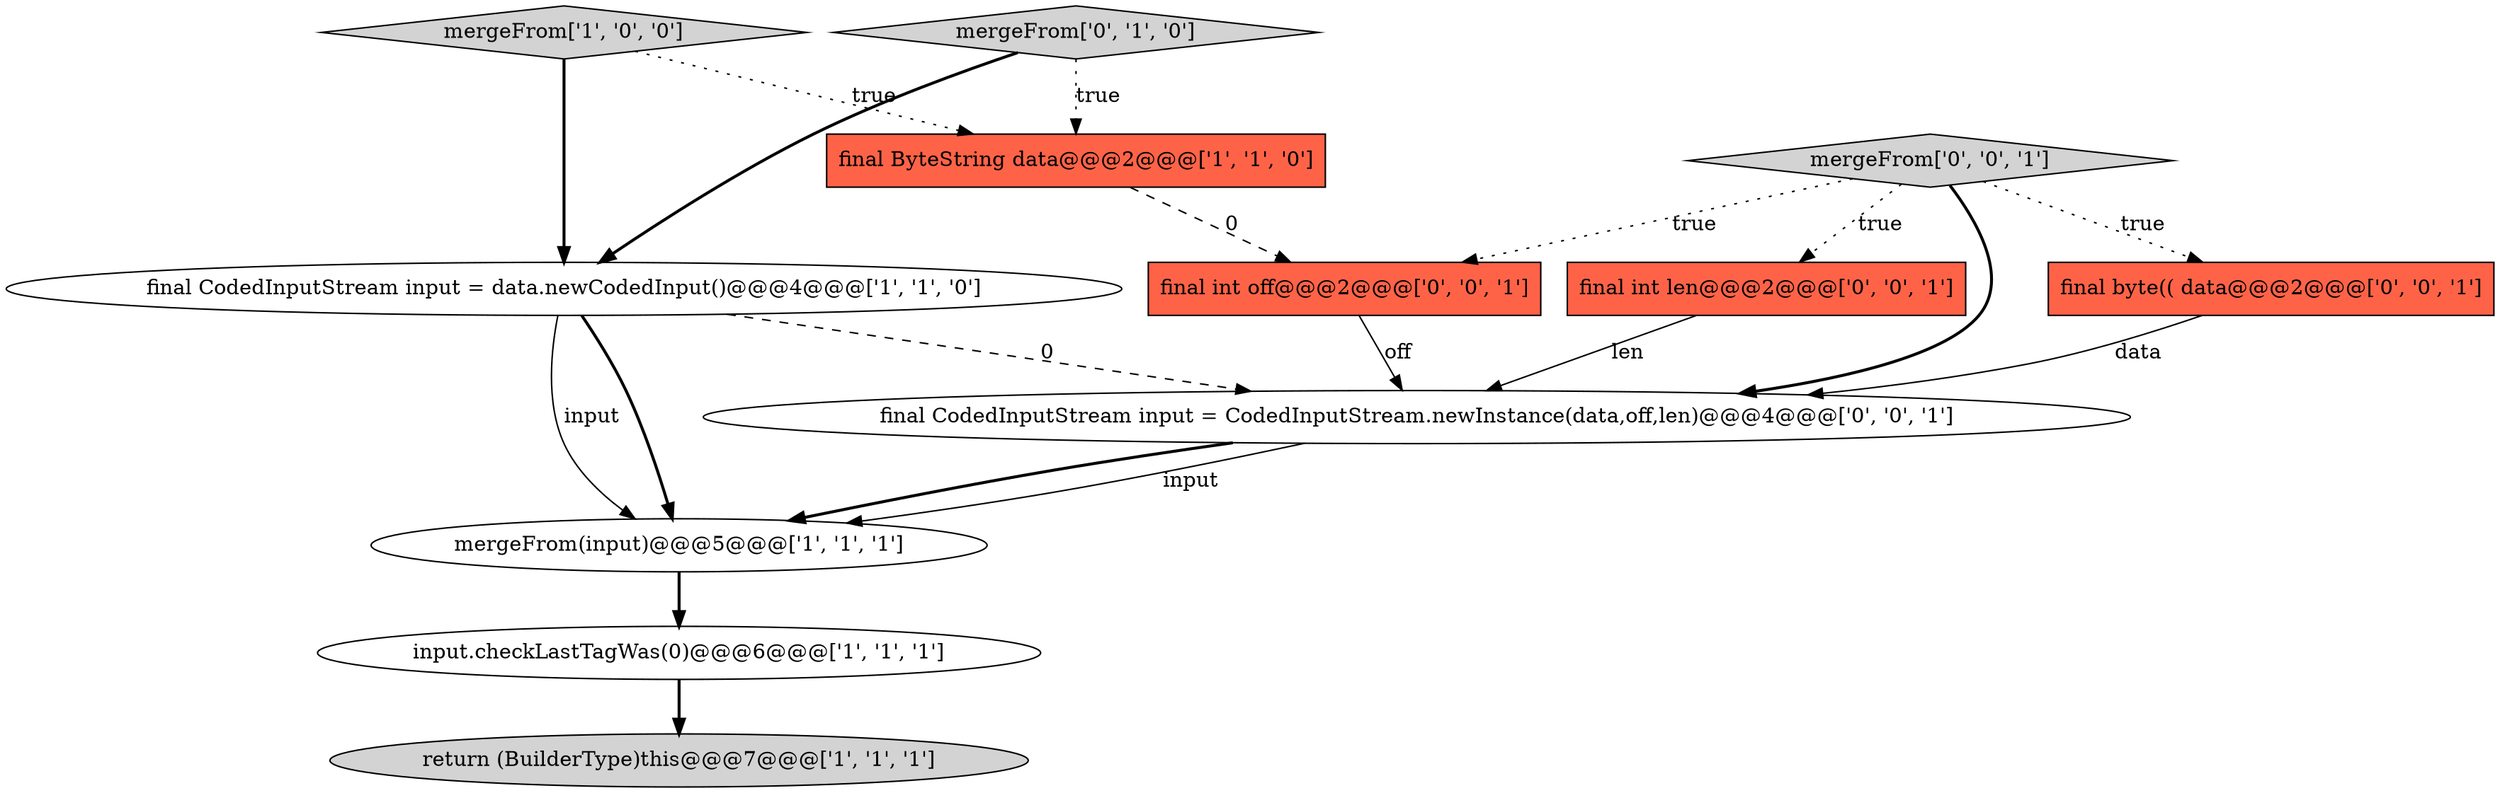 digraph {
0 [style = filled, label = "mergeFrom['1', '0', '0']", fillcolor = lightgray, shape = diamond image = "AAA0AAABBB1BBB"];
7 [style = filled, label = "final int len@@@2@@@['0', '0', '1']", fillcolor = tomato, shape = box image = "AAA0AAABBB3BBB"];
5 [style = filled, label = "return (BuilderType)this@@@7@@@['1', '1', '1']", fillcolor = lightgray, shape = ellipse image = "AAA0AAABBB1BBB"];
1 [style = filled, label = "final CodedInputStream input = data.newCodedInput()@@@4@@@['1', '1', '0']", fillcolor = white, shape = ellipse image = "AAA0AAABBB1BBB"];
2 [style = filled, label = "final ByteString data@@@2@@@['1', '1', '0']", fillcolor = tomato, shape = box image = "AAA0AAABBB1BBB"];
8 [style = filled, label = "mergeFrom['0', '0', '1']", fillcolor = lightgray, shape = diamond image = "AAA0AAABBB3BBB"];
4 [style = filled, label = "mergeFrom(input)@@@5@@@['1', '1', '1']", fillcolor = white, shape = ellipse image = "AAA0AAABBB1BBB"];
3 [style = filled, label = "input.checkLastTagWas(0)@@@6@@@['1', '1', '1']", fillcolor = white, shape = ellipse image = "AAA0AAABBB1BBB"];
6 [style = filled, label = "mergeFrom['0', '1', '0']", fillcolor = lightgray, shape = diamond image = "AAA0AAABBB2BBB"];
9 [style = filled, label = "final CodedInputStream input = CodedInputStream.newInstance(data,off,len)@@@4@@@['0', '0', '1']", fillcolor = white, shape = ellipse image = "AAA0AAABBB3BBB"];
10 [style = filled, label = "final byte(( data@@@2@@@['0', '0', '1']", fillcolor = tomato, shape = box image = "AAA0AAABBB3BBB"];
11 [style = filled, label = "final int off@@@2@@@['0', '0', '1']", fillcolor = tomato, shape = box image = "AAA0AAABBB3BBB"];
8->11 [style = dotted, label="true"];
6->1 [style = bold, label=""];
9->4 [style = solid, label="input"];
4->3 [style = bold, label=""];
1->4 [style = bold, label=""];
3->5 [style = bold, label=""];
8->7 [style = dotted, label="true"];
6->2 [style = dotted, label="true"];
2->11 [style = dashed, label="0"];
0->2 [style = dotted, label="true"];
1->9 [style = dashed, label="0"];
8->10 [style = dotted, label="true"];
7->9 [style = solid, label="len"];
11->9 [style = solid, label="off"];
10->9 [style = solid, label="data"];
0->1 [style = bold, label=""];
1->4 [style = solid, label="input"];
9->4 [style = bold, label=""];
8->9 [style = bold, label=""];
}
